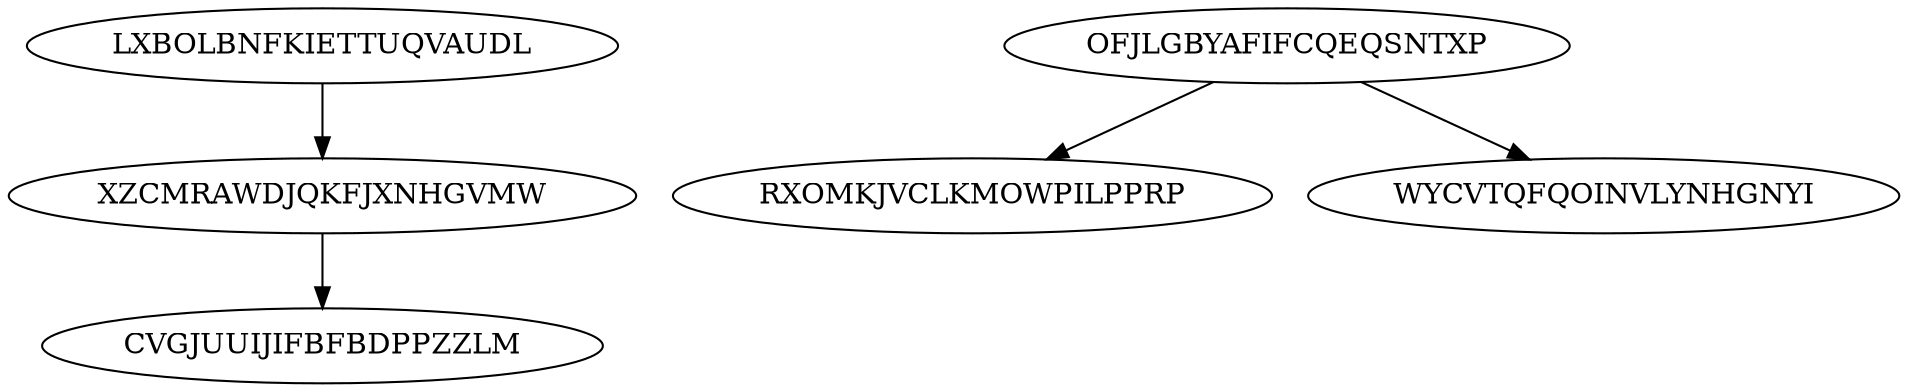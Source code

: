 digraph "N6M4" {
	LXBOLBNFKIETTUQVAUDL			[Weight=19, Start=0, Processor=1];
	OFJLGBYAFIFCQEQSNTXP			[Weight=19, Start=0, Processor=2];
	RXOMKJVCLKMOWPILPPRP			[Weight=15, Start=19, Processor=2];
	XZCMRAWDJQKFJXNHGVMW			[Weight=17, Start=19, Processor=1];
	WYCVTQFQOINVLYNHGNYI			[Weight=18, Start=34, Processor=2];
	CVGJUUIJIFBFBDPPZZLM			[Weight=18, Start=36, Processor=1];
	OFJLGBYAFIFCQEQSNTXP -> WYCVTQFQOINVLYNHGNYI		[Weight=18];
	XZCMRAWDJQKFJXNHGVMW -> CVGJUUIJIFBFBDPPZZLM		[Weight=12];
	OFJLGBYAFIFCQEQSNTXP -> RXOMKJVCLKMOWPILPPRP		[Weight=10];
	LXBOLBNFKIETTUQVAUDL -> XZCMRAWDJQKFJXNHGVMW		[Weight=10];
}
